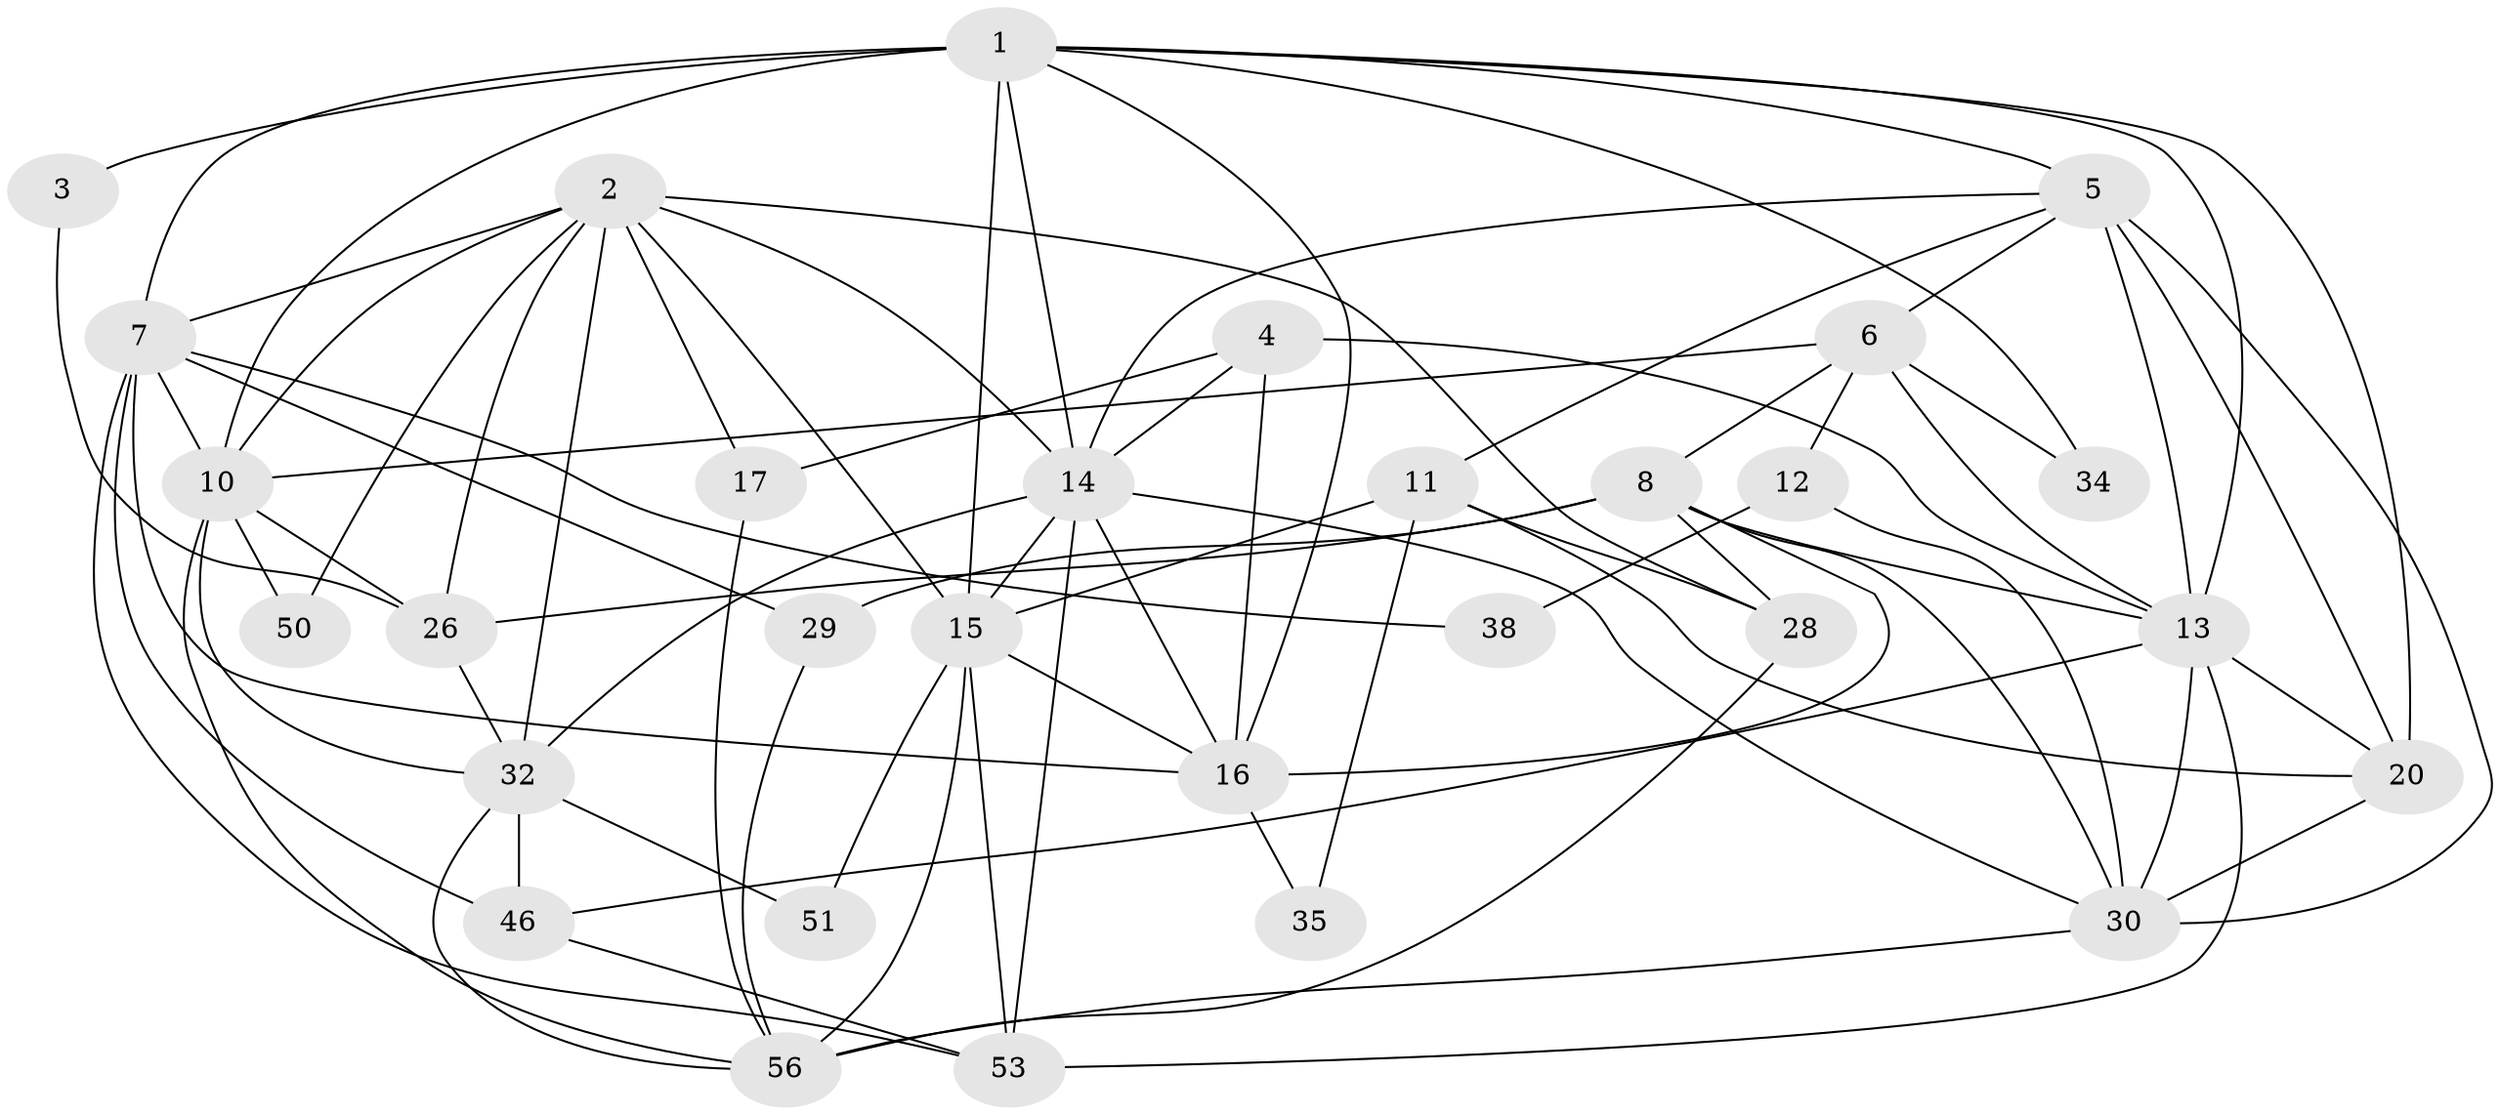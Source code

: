 // original degree distribution, {4: 0.2833333333333333, 2: 0.16666666666666666, 3: 0.23333333333333334, 7: 0.05, 5: 0.15, 6: 0.1, 8: 0.016666666666666666}
// Generated by graph-tools (version 1.1) at 2025/15/03/09/25 04:15:17]
// undirected, 30 vertices, 81 edges
graph export_dot {
graph [start="1"]
  node [color=gray90,style=filled];
  1 [super="+39"];
  2 [super="+25"];
  3;
  4;
  5 [super="+24"];
  6;
  7 [super="+58+33"];
  8 [super="+9+41"];
  10 [super="+37+31"];
  11;
  12;
  13 [super="+21+59+45"];
  14 [super="+42+52+18"];
  15 [super="+40+22"];
  16 [super="+23+19"];
  17;
  20 [super="+27+57"];
  26;
  28;
  29;
  30 [super="+48"];
  32 [super="+43+44"];
  34;
  35;
  38;
  46;
  50;
  51;
  53 [super="+54"];
  56;
  1 -- 7 [weight=2];
  1 -- 13;
  1 -- 34;
  1 -- 3 [weight=2];
  1 -- 5;
  1 -- 10;
  1 -- 16;
  1 -- 15;
  1 -- 20;
  1 -- 14;
  2 -- 15;
  2 -- 7;
  2 -- 14;
  2 -- 17 [weight=2];
  2 -- 50;
  2 -- 26;
  2 -- 28;
  2 -- 10;
  2 -- 32;
  3 -- 26;
  4 -- 17;
  4 -- 14;
  4 -- 13;
  4 -- 16;
  5 -- 6;
  5 -- 20;
  5 -- 11;
  5 -- 13;
  5 -- 30;
  5 -- 14;
  6 -- 12;
  6 -- 34;
  6 -- 8;
  6 -- 13 [weight=2];
  6 -- 10;
  7 -- 38;
  7 -- 16;
  7 -- 10;
  7 -- 46;
  7 -- 53;
  7 -- 29;
  8 -- 29;
  8 -- 28;
  8 -- 26;
  8 -- 13;
  8 -- 16;
  8 -- 30;
  10 -- 26;
  10 -- 50;
  10 -- 56;
  10 -- 32;
  11 -- 20;
  11 -- 28;
  11 -- 35;
  11 -- 15;
  12 -- 30;
  12 -- 38;
  13 -- 53;
  13 -- 46;
  13 -- 20;
  13 -- 30;
  14 -- 16;
  14 -- 15;
  14 -- 32;
  14 -- 30;
  14 -- 53;
  15 -- 51 [weight=2];
  15 -- 56 [weight=2];
  15 -- 16;
  15 -- 53;
  16 -- 35;
  17 -- 56;
  20 -- 30 [weight=2];
  26 -- 32;
  28 -- 56;
  29 -- 56;
  30 -- 56;
  32 -- 46;
  32 -- 51;
  32 -- 56;
  46 -- 53;
}

